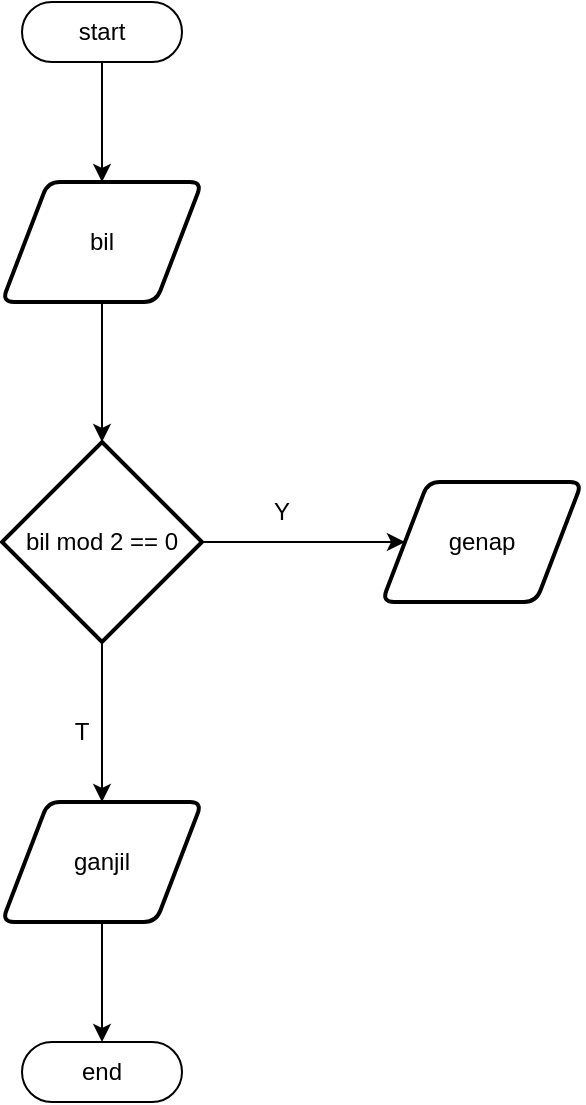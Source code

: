 <mxfile version="22.0.4" type="github">
  <diagram name="Page-1" id="CZPHJTNjEjbkpKJZF7Bt">
    <mxGraphModel dx="880" dy="470" grid="1" gridSize="10" guides="1" tooltips="1" connect="1" arrows="1" fold="1" page="1" pageScale="1" pageWidth="850" pageHeight="1100" math="0" shadow="0">
      <root>
        <mxCell id="0" />
        <mxCell id="1" parent="0" />
        <mxCell id="KobME-BbMO1FJqO6K6Fo-4" value="" style="edgeStyle=orthogonalEdgeStyle;rounded=0;orthogonalLoop=1;jettySize=auto;html=1;" edge="1" parent="1" source="KobME-BbMO1FJqO6K6Fo-1" target="KobME-BbMO1FJqO6K6Fo-3">
          <mxGeometry relative="1" as="geometry" />
        </mxCell>
        <mxCell id="KobME-BbMO1FJqO6K6Fo-1" value="start" style="html=1;dashed=0;whiteSpace=wrap;shape=mxgraph.dfd.start" vertex="1" parent="1">
          <mxGeometry x="260" y="50" width="80" height="30" as="geometry" />
        </mxCell>
        <mxCell id="KobME-BbMO1FJqO6K6Fo-6" value="" style="edgeStyle=orthogonalEdgeStyle;rounded=0;orthogonalLoop=1;jettySize=auto;html=1;" edge="1" parent="1" source="KobME-BbMO1FJqO6K6Fo-3" target="KobME-BbMO1FJqO6K6Fo-5">
          <mxGeometry relative="1" as="geometry" />
        </mxCell>
        <mxCell id="KobME-BbMO1FJqO6K6Fo-3" value="bil" style="shape=parallelogram;html=1;strokeWidth=2;perimeter=parallelogramPerimeter;whiteSpace=wrap;rounded=1;arcSize=12;size=0.23;" vertex="1" parent="1">
          <mxGeometry x="250" y="140" width="100" height="60" as="geometry" />
        </mxCell>
        <mxCell id="KobME-BbMO1FJqO6K6Fo-8" value="" style="edgeStyle=orthogonalEdgeStyle;rounded=0;orthogonalLoop=1;jettySize=auto;html=1;" edge="1" parent="1" source="KobME-BbMO1FJqO6K6Fo-5" target="KobME-BbMO1FJqO6K6Fo-7">
          <mxGeometry relative="1" as="geometry" />
        </mxCell>
        <mxCell id="KobME-BbMO1FJqO6K6Fo-11" value="" style="edgeStyle=orthogonalEdgeStyle;rounded=0;orthogonalLoop=1;jettySize=auto;html=1;" edge="1" parent="1" source="KobME-BbMO1FJqO6K6Fo-5" target="KobME-BbMO1FJqO6K6Fo-10">
          <mxGeometry relative="1" as="geometry" />
        </mxCell>
        <mxCell id="KobME-BbMO1FJqO6K6Fo-5" value="bil mod 2 == 0" style="strokeWidth=2;html=1;shape=mxgraph.flowchart.decision;whiteSpace=wrap;" vertex="1" parent="1">
          <mxGeometry x="250" y="270" width="100" height="100" as="geometry" />
        </mxCell>
        <mxCell id="KobME-BbMO1FJqO6K6Fo-7" value="genap" style="shape=parallelogram;html=1;strokeWidth=2;perimeter=parallelogramPerimeter;whiteSpace=wrap;rounded=1;arcSize=12;size=0.23;" vertex="1" parent="1">
          <mxGeometry x="440" y="290" width="100" height="60" as="geometry" />
        </mxCell>
        <mxCell id="KobME-BbMO1FJqO6K6Fo-9" value="Y" style="text;strokeColor=none;align=center;fillColor=none;html=1;verticalAlign=middle;whiteSpace=wrap;rounded=0;" vertex="1" parent="1">
          <mxGeometry x="360" y="290" width="60" height="30" as="geometry" />
        </mxCell>
        <mxCell id="KobME-BbMO1FJqO6K6Fo-13" value="" style="edgeStyle=orthogonalEdgeStyle;rounded=0;orthogonalLoop=1;jettySize=auto;html=1;" edge="1" parent="1" source="KobME-BbMO1FJqO6K6Fo-10" target="KobME-BbMO1FJqO6K6Fo-12">
          <mxGeometry relative="1" as="geometry" />
        </mxCell>
        <mxCell id="KobME-BbMO1FJqO6K6Fo-10" value="ganjil" style="shape=parallelogram;html=1;strokeWidth=2;perimeter=parallelogramPerimeter;whiteSpace=wrap;rounded=1;arcSize=12;size=0.23;" vertex="1" parent="1">
          <mxGeometry x="250" y="450" width="100" height="60" as="geometry" />
        </mxCell>
        <mxCell id="KobME-BbMO1FJqO6K6Fo-12" value="end" style="html=1;dashed=0;whiteSpace=wrap;shape=mxgraph.dfd.start" vertex="1" parent="1">
          <mxGeometry x="260" y="570" width="80" height="30" as="geometry" />
        </mxCell>
        <mxCell id="KobME-BbMO1FJqO6K6Fo-14" value="T" style="text;strokeColor=none;align=center;fillColor=none;html=1;verticalAlign=middle;whiteSpace=wrap;rounded=0;" vertex="1" parent="1">
          <mxGeometry x="260" y="400" width="60" height="30" as="geometry" />
        </mxCell>
      </root>
    </mxGraphModel>
  </diagram>
</mxfile>
